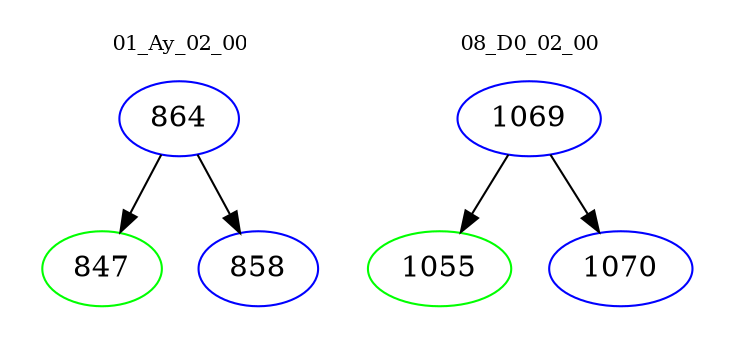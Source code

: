 digraph{
subgraph cluster_0 {
color = white
label = "01_Ay_02_00";
fontsize=10;
T0_864 [label="864", color="blue"]
T0_864 -> T0_847 [color="black"]
T0_847 [label="847", color="green"]
T0_864 -> T0_858 [color="black"]
T0_858 [label="858", color="blue"]
}
subgraph cluster_1 {
color = white
label = "08_D0_02_00";
fontsize=10;
T1_1069 [label="1069", color="blue"]
T1_1069 -> T1_1055 [color="black"]
T1_1055 [label="1055", color="green"]
T1_1069 -> T1_1070 [color="black"]
T1_1070 [label="1070", color="blue"]
}
}
